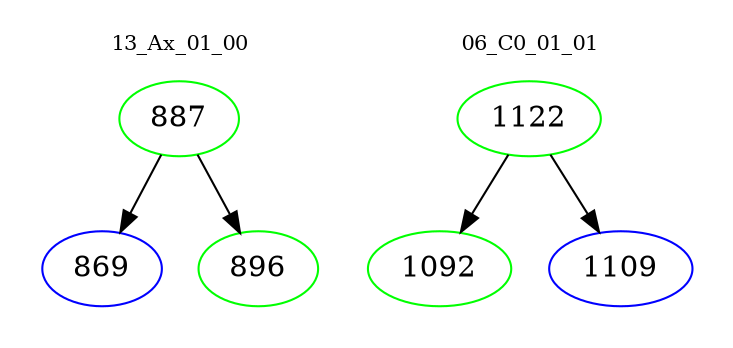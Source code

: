 digraph{
subgraph cluster_0 {
color = white
label = "13_Ax_01_00";
fontsize=10;
T0_887 [label="887", color="green"]
T0_887 -> T0_869 [color="black"]
T0_869 [label="869", color="blue"]
T0_887 -> T0_896 [color="black"]
T0_896 [label="896", color="green"]
}
subgraph cluster_1 {
color = white
label = "06_C0_01_01";
fontsize=10;
T1_1122 [label="1122", color="green"]
T1_1122 -> T1_1092 [color="black"]
T1_1092 [label="1092", color="green"]
T1_1122 -> T1_1109 [color="black"]
T1_1109 [label="1109", color="blue"]
}
}
